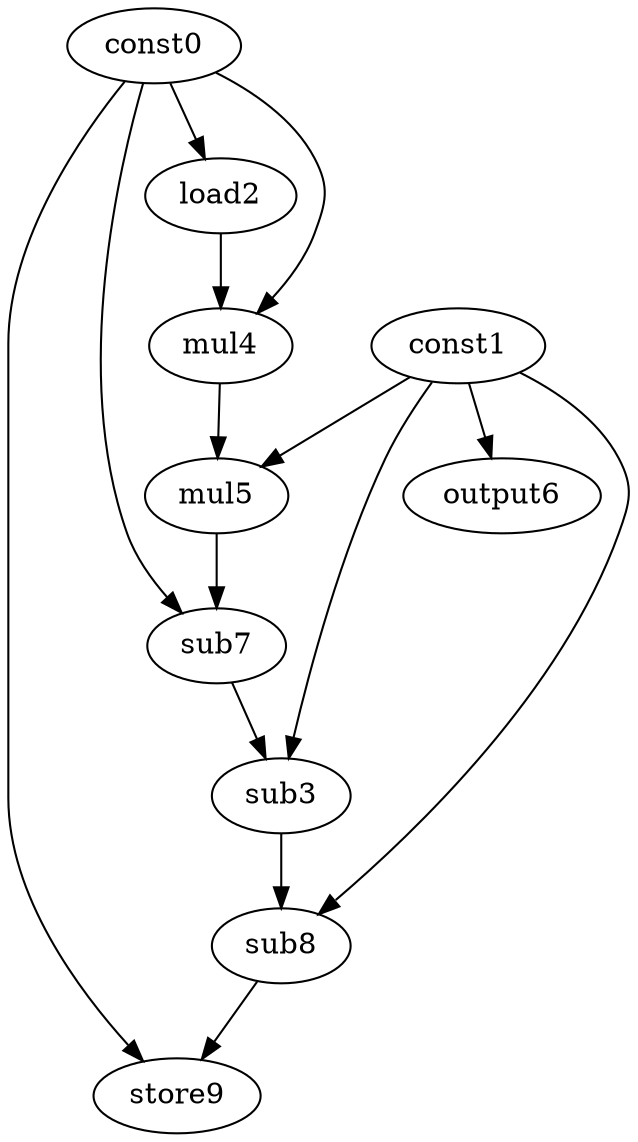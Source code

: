 digraph G { 
const0[opcode=const]; 
const1[opcode=const]; 
load2[opcode=load]; 
sub3[opcode=sub]; 
mul4[opcode=mul]; 
mul5[opcode=mul]; 
output6[opcode=output]; 
sub7[opcode=sub]; 
sub8[opcode=sub]; 
store9[opcode=store]; 
const0->load2[operand=0];
const1->output6[operand=0];
const0->mul4[operand=0];
load2->mul4[operand=1];
const1->mul5[operand=0];
mul4->mul5[operand=1];
const0->sub7[operand=0];
mul5->sub7[operand=1];
sub7->sub3[operand=0];
const1->sub3[operand=1];
const1->sub8[operand=0];
sub3->sub8[operand=1];
sub8->store9[operand=0];
const0->store9[operand=1];
}
